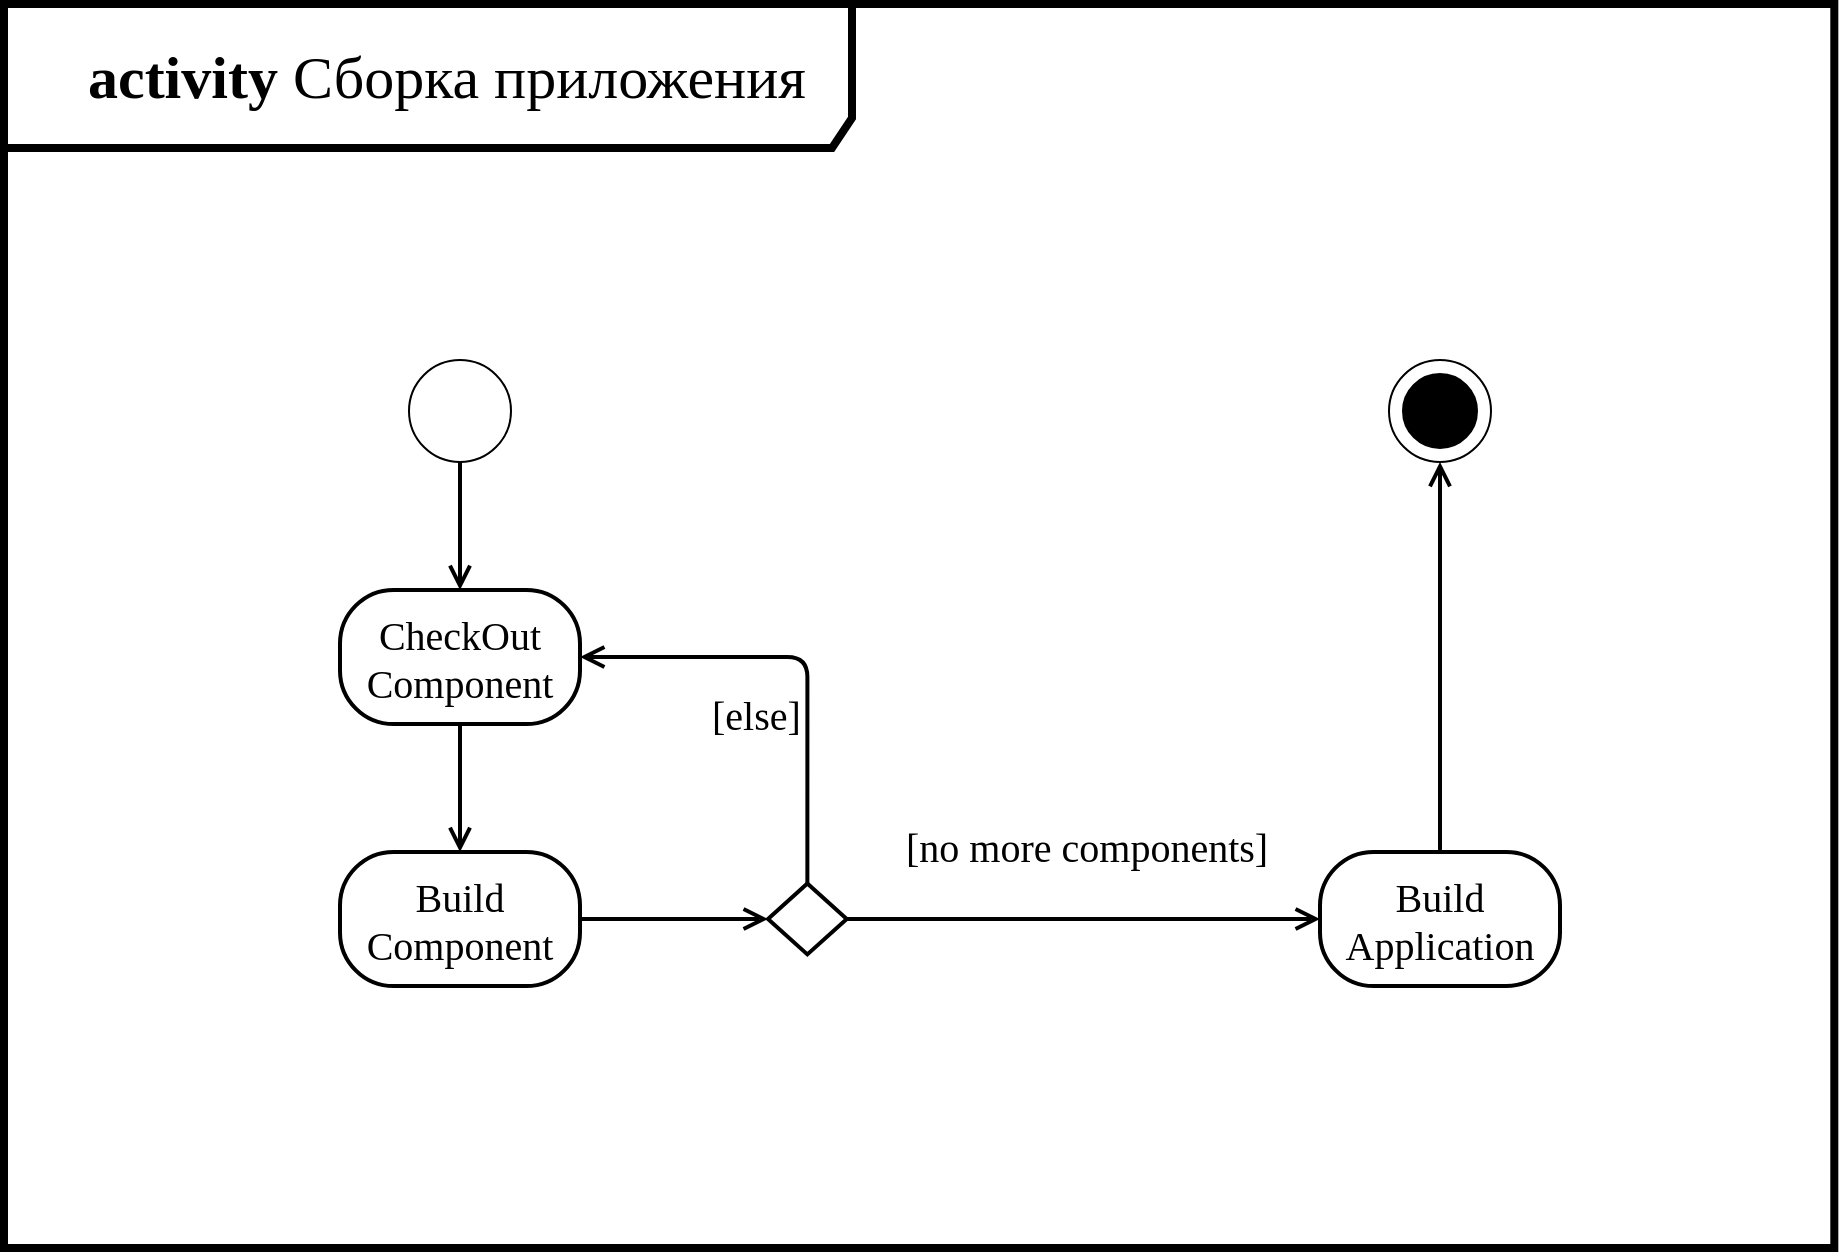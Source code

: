 <mxfile version="13.0.7" type="device"><diagram id="EAkUqV8EGGgSH5Hzzona" name="Страница 1"><mxGraphModel dx="1574" dy="1006" grid="0" gridSize="10" guides="1" tooltips="1" connect="1" arrows="1" fold="1" page="1" pageScale="1" pageWidth="1169" pageHeight="827" background="#ffffff" math="0" shadow="0"><root><mxCell id="0"/><mxCell id="1" parent="0"/><mxCell id="JyxwV4c0LsSrgK7phOFG-1" value="&lt;blockquote style=&quot;margin: 0 0 0 40px ; border: none ; padding: 0px&quot;&gt;&lt;b&gt;activity &lt;/b&gt;Сборка приложения&lt;/blockquote&gt;" style="shape=umlFrame;whiteSpace=wrap;html=1;fillColor=none;strokeWidth=4;strokeColor=#000000;fontFamily=Times New Roman;fontSize=30;width=424;height=72;fontColor=#000000;align=left;aspect=fixed;" vertex="1" parent="1"><mxGeometry x="3" y="3" width="915.16" height="622" as="geometry"/></mxCell><mxCell id="JyxwV4c0LsSrgK7phOFG-2" value="" style="ellipse;whiteSpace=wrap;html=1;aspect=fixed;" vertex="1" parent="1"><mxGeometry x="205.5" y="181" width="51" height="51" as="geometry"/></mxCell><mxCell id="JyxwV4c0LsSrgK7phOFG-21" value="" style="ellipse;whiteSpace=wrap;html=1;aspect=fixed;fillColor=none;strokeColor=#000000;" vertex="1" parent="1"><mxGeometry x="695.5" y="181" width="51" height="51" as="geometry"/></mxCell><mxCell id="JyxwV4c0LsSrgK7phOFG-3" value="&lt;font&gt;CheckOut&lt;br&gt;Component&lt;br&gt;&lt;/font&gt;" style="rounded=1;whiteSpace=wrap;html=1;arcSize=40;fontColor=#000000;fillColor=none;strokeColor=#000000;strokeWidth=2;fontSize=20;fontFamily=Times New Roman;" vertex="1" parent="1"><mxGeometry x="171" y="296" width="120" height="67" as="geometry"/></mxCell><mxCell id="JyxwV4c0LsSrgK7phOFG-14" value="&lt;font&gt;Build&lt;br&gt;Component&lt;br&gt;&lt;/font&gt;" style="rounded=1;whiteSpace=wrap;html=1;arcSize=40;fontColor=#000000;fillColor=none;strokeColor=#000000;strokeWidth=2;fontSize=20;fontFamily=Times New Roman;" vertex="1" parent="1"><mxGeometry x="171" y="427" width="120" height="67" as="geometry"/></mxCell><mxCell id="JyxwV4c0LsSrgK7phOFG-22" style="edgeStyle=orthogonalEdgeStyle;orthogonalLoop=1;jettySize=auto;html=1;exitX=0.5;exitY=0;exitDx=0;exitDy=0;entryX=0.5;entryY=1;entryDx=0;entryDy=0;labelBackgroundColor=none;endArrow=open;endSize=8;strokeColor=#000000;strokeWidth=2;fontFamily=Times New Roman;fontSize=20;fontColor=#000000;align=left;" edge="1" parent="1" source="JyxwV4c0LsSrgK7phOFG-19" target="JyxwV4c0LsSrgK7phOFG-21"><mxGeometry relative="1" as="geometry"/></mxCell><mxCell id="JyxwV4c0LsSrgK7phOFG-19" value="&lt;font&gt;Build&lt;br&gt;Application&lt;br&gt;&lt;/font&gt;" style="rounded=1;whiteSpace=wrap;html=1;arcSize=40;fontColor=#000000;fillColor=none;strokeColor=#000000;strokeWidth=2;fontSize=20;fontFamily=Times New Roman;" vertex="1" parent="1"><mxGeometry x="661" y="427" width="120" height="67" as="geometry"/></mxCell><mxCell id="JyxwV4c0LsSrgK7phOFG-4" value="" style="edgeStyle=orthogonalEdgeStyle;html=1;verticalAlign=bottom;endArrow=open;endSize=8;strokeColor=#000000;strokeWidth=2;entryX=0.5;entryY=0;entryDx=0;entryDy=0;" edge="1" source="JyxwV4c0LsSrgK7phOFG-3" parent="1" target="JyxwV4c0LsSrgK7phOFG-14"><mxGeometry relative="1" as="geometry"><mxPoint x="231" y="396" as="targetPoint"/></mxGeometry></mxCell><mxCell id="JyxwV4c0LsSrgK7phOFG-12" value="" style="edgeStyle=orthogonalEdgeStyle;html=1;verticalAlign=bottom;endArrow=open;endSize=8;strokeColor=#000000;strokeWidth=2;exitX=0.5;exitY=1;exitDx=0;exitDy=0;entryX=0.5;entryY=0;entryDx=0;entryDy=0;" edge="1" parent="1" source="JyxwV4c0LsSrgK7phOFG-2" target="JyxwV4c0LsSrgK7phOFG-3"><mxGeometry relative="1" as="geometry"><mxPoint x="230.76" y="296" as="targetPoint"/><mxPoint x="230.76" y="236" as="sourcePoint"/></mxGeometry></mxCell><mxCell id="JyxwV4c0LsSrgK7phOFG-15" value="" style="rhombus;whiteSpace=wrap;html=1;fillColor=none;strokeColor=#000000;fontSize=20;strokeWidth=2;fontFamily=Times New Roman;" vertex="1" parent="1"><mxGeometry x="385" y="442.78" width="39.37" height="35.433" as="geometry"/></mxCell><mxCell id="JyxwV4c0LsSrgK7phOFG-16" value="[else]" style="edgeStyle=orthogonalEdgeStyle;html=1;align=left;verticalAlign=bottom;endArrow=open;endSize=8;strokeColor=#000000;fontSize=20;strokeWidth=2;exitX=0.5;exitY=0;exitDx=0;exitDy=0;entryX=1;entryY=0.5;entryDx=0;entryDy=0;labelBackgroundColor=none;fontColor=#000000;fontFamily=Times New Roman;" edge="1" source="JyxwV4c0LsSrgK7phOFG-15" parent="1" target="JyxwV4c0LsSrgK7phOFG-3"><mxGeometry x="0.436" y="43" relative="1" as="geometry"><mxPoint x="562" y="407" as="targetPoint"/><mxPoint as="offset"/></mxGeometry></mxCell><mxCell id="JyxwV4c0LsSrgK7phOFG-18" value="" style="edgeStyle=orthogonalEdgeStyle;html=1;verticalAlign=bottom;endArrow=open;endSize=8;strokeColor=#000000;strokeWidth=2;entryX=0;entryY=0.5;entryDx=0;entryDy=0;exitX=1;exitY=0.5;exitDx=0;exitDy=0;" edge="1" parent="1" source="JyxwV4c0LsSrgK7phOFG-14" target="JyxwV4c0LsSrgK7phOFG-15"><mxGeometry relative="1" as="geometry"><mxPoint x="339" y="489" as="targetPoint"/><mxPoint x="339" y="425" as="sourcePoint"/></mxGeometry></mxCell><mxCell id="JyxwV4c0LsSrgK7phOFG-20" value="[no more components]" style="edgeStyle=orthogonalEdgeStyle;html=1;align=left;verticalAlign=bottom;endArrow=open;endSize=8;strokeColor=#000000;fontSize=20;strokeWidth=2;exitX=1;exitY=0.5;exitDx=0;exitDy=0;entryX=0;entryY=0.5;entryDx=0;entryDy=0;labelBackgroundColor=none;fontColor=#000000;fontFamily=Times New Roman;" edge="1" parent="1" source="JyxwV4c0LsSrgK7phOFG-15" target="JyxwV4c0LsSrgK7phOFG-19"><mxGeometry x="-0.766" y="21" relative="1" as="geometry"><mxPoint x="301" y="339.5" as="targetPoint"/><mxPoint x="414.685" y="452.78" as="sourcePoint"/><mxPoint as="offset"/></mxGeometry></mxCell><mxCell id="JyxwV4c0LsSrgK7phOFG-23" value="" style="ellipse;whiteSpace=wrap;html=1;aspect=fixed;fillColor=#000000;strokeColor=#000000;" vertex="1" parent="1"><mxGeometry x="702.5" y="188" width="37" height="37" as="geometry"/></mxCell></root></mxGraphModel></diagram></mxfile>